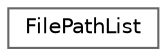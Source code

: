 digraph "Graphical Class Hierarchy"
{
 // LATEX_PDF_SIZE
  bgcolor="transparent";
  edge [fontname=Helvetica,fontsize=10,labelfontname=Helvetica,labelfontsize=10];
  node [fontname=Helvetica,fontsize=10,shape=box,height=0.2,width=0.4];
  rankdir="LR";
  Node0 [id="Node000000",label="FilePathList",height=0.2,width=0.4,color="grey40", fillcolor="white", style="filled",URL="$struct_file_path_list.html",tooltip=" "];
}
